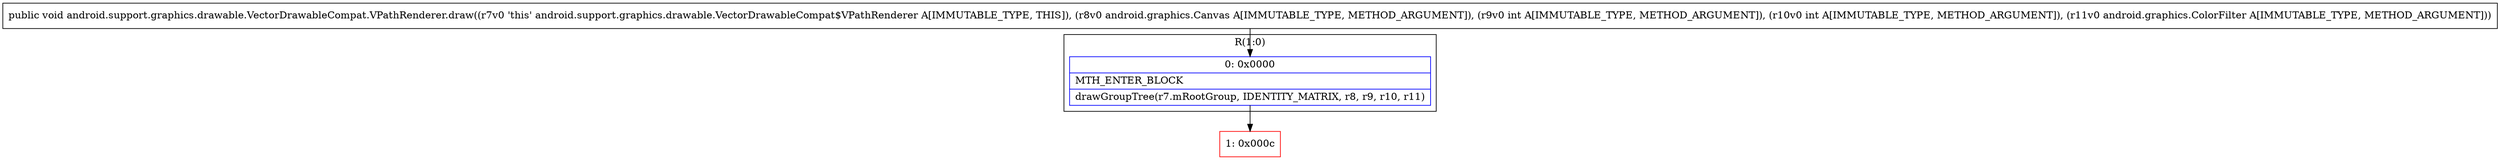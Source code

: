 digraph "CFG forandroid.support.graphics.drawable.VectorDrawableCompat.VPathRenderer.draw(Landroid\/graphics\/Canvas;IILandroid\/graphics\/ColorFilter;)V" {
subgraph cluster_Region_1097014589 {
label = "R(1:0)";
node [shape=record,color=blue];
Node_0 [shape=record,label="{0\:\ 0x0000|MTH_ENTER_BLOCK\l|drawGroupTree(r7.mRootGroup, IDENTITY_MATRIX, r8, r9, r10, r11)\l}"];
}
Node_1 [shape=record,color=red,label="{1\:\ 0x000c}"];
MethodNode[shape=record,label="{public void android.support.graphics.drawable.VectorDrawableCompat.VPathRenderer.draw((r7v0 'this' android.support.graphics.drawable.VectorDrawableCompat$VPathRenderer A[IMMUTABLE_TYPE, THIS]), (r8v0 android.graphics.Canvas A[IMMUTABLE_TYPE, METHOD_ARGUMENT]), (r9v0 int A[IMMUTABLE_TYPE, METHOD_ARGUMENT]), (r10v0 int A[IMMUTABLE_TYPE, METHOD_ARGUMENT]), (r11v0 android.graphics.ColorFilter A[IMMUTABLE_TYPE, METHOD_ARGUMENT])) }"];
MethodNode -> Node_0;
Node_0 -> Node_1;
}

